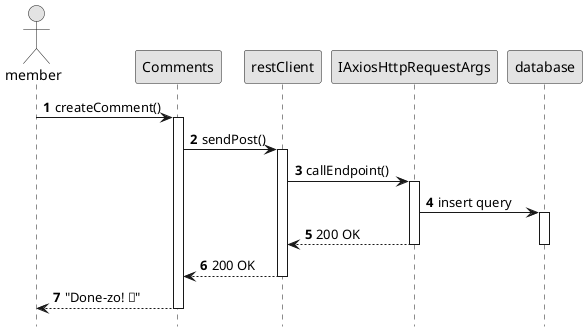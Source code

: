 @startuml
skinparam monochrome true
autonumber
hide footbox
actor member

member -> Comments : createComment()
activate Comments

Comments -> restClient : sendPost()
activate restClient

restClient -> IAxiosHttpRequestArgs : callEndpoint()
activate IAxiosHttpRequestArgs

IAxiosHttpRequestArgs -> database : insert query
activate database

IAxiosHttpRequestArgs --> restClient: 200 OK
deactivate database
deactivate IAxiosHttpRequestArgs

restClient --> Comments : 200 OK
deactivate restClient

Comments --> member : "Done-zo! 🤠"
deactivate Comments

@enduml


